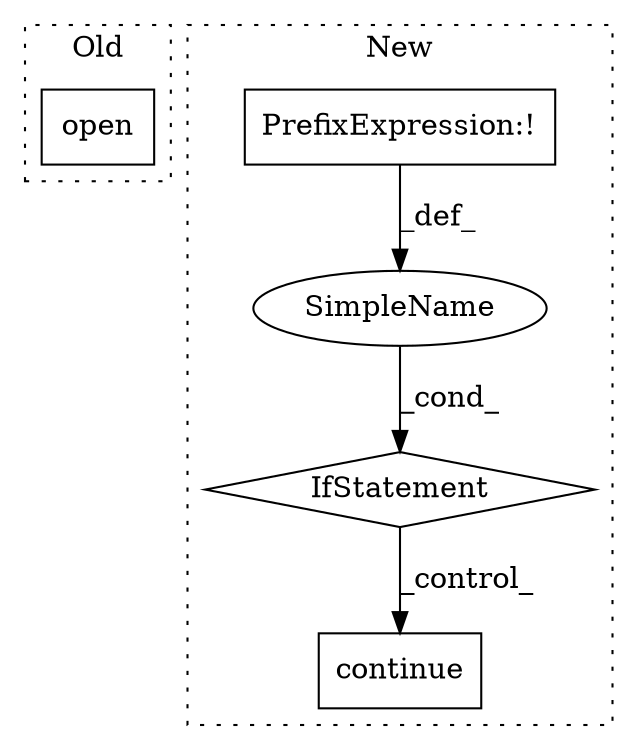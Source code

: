 digraph G {
subgraph cluster0 {
1 [label="open" a="32" s="3731,3755" l="5,1" shape="box"];
label = "Old";
style="dotted";
}
subgraph cluster1 {
2 [label="continue" a="18" s="3677" l="9" shape="box"];
3 [label="IfStatement" a="25" s="3563,3578" l="4,2" shape="diamond"];
4 [label="SimpleName" a="42" s="" l="" shape="ellipse"];
5 [label="PrefixExpression:!" a="38" s="3567" l="1" shape="box"];
label = "New";
style="dotted";
}
3 -> 2 [label="_control_"];
4 -> 3 [label="_cond_"];
5 -> 4 [label="_def_"];
}